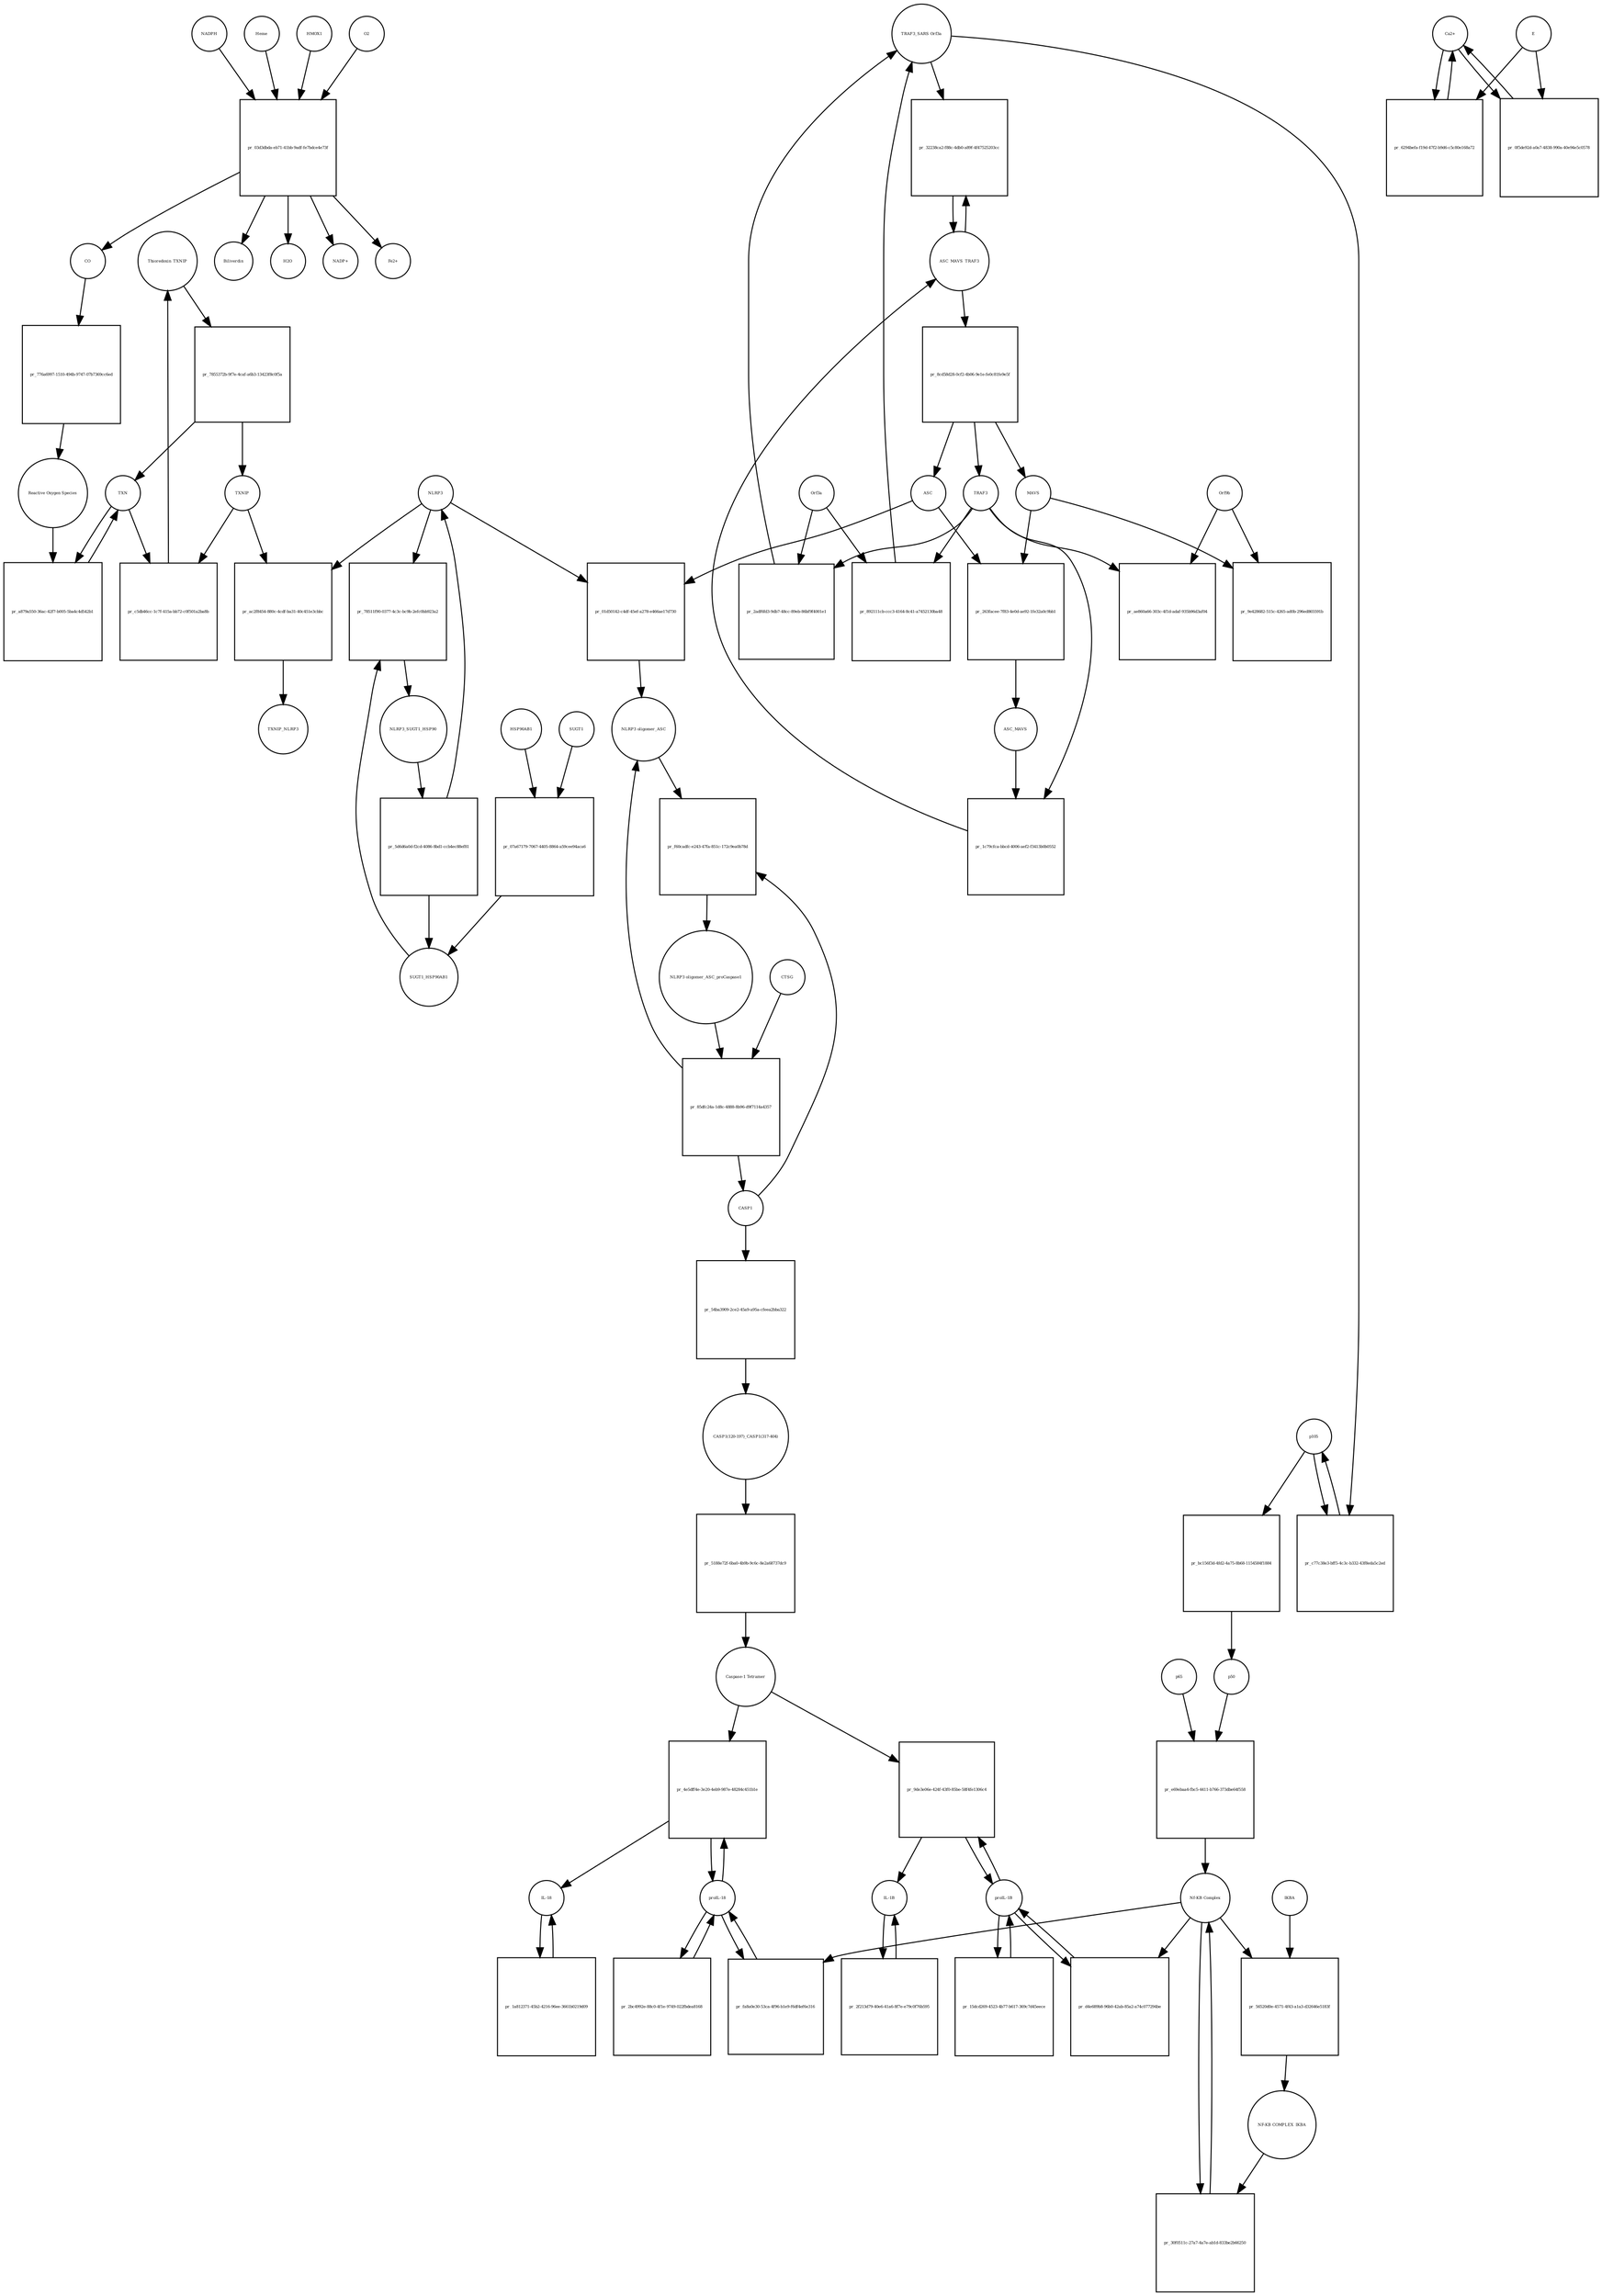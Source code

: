 strict digraph  {
Thioredoxin_TXNIP [annotation="urn_miriam_uniprot_P10599|urn_miriam_uniprot_Q9H3M7", bipartite=0, cls=complex, fontsize=4, label=Thioredoxin_TXNIP, shape=circle];
"pr_7855372b-9f7e-4caf-a6b3-13423f8c0f5a" [annotation="", bipartite=1, cls=process, fontsize=4, label="pr_7855372b-9f7e-4caf-a6b3-13423f8c0f5a", shape=square];
TXNIP [annotation=urn_miriam_uniprot_Q9H3M7, bipartite=0, cls=macromolecule, fontsize=4, label=TXNIP, shape=circle];
TXN [annotation=urn_miriam_uniprot_P10599, bipartite=0, cls=macromolecule, fontsize=4, label=TXN, shape=circle];
"pr_a879a550-36ac-42f7-b005-5ba4c4d542b1" [annotation="", bipartite=1, cls=process, fontsize=4, label="pr_a879a550-36ac-42f7-b005-5ba4c4d542b1", shape=square];
"Reactive Oxygen Species" [annotation="urn_miriam_obo.chebi_CHEBI%3A26523", bipartite=0, cls="simple chemical", fontsize=4, label="Reactive Oxygen Species", shape=circle];
"pr_c5db46cc-1c7f-415a-bb72-c0f501a2ba8b" [annotation="", bipartite=1, cls=process, fontsize=4, label="pr_c5db46cc-1c7f-415a-bb72-c0f501a2ba8b", shape=square];
HSP90AB1 [annotation=urn_miriam_uniprot_P08238, bipartite=0, cls=macromolecule, fontsize=4, label=HSP90AB1, shape=circle];
"pr_07a67179-7067-4405-8864-a59cee94aca6" [annotation="", bipartite=1, cls=process, fontsize=4, label="pr_07a67179-7067-4405-8864-a59cee94aca6", shape=square];
SUGT1 [annotation=urn_miriam_uniprot_Q9Y2Z0, bipartite=0, cls=macromolecule, fontsize=4, label=SUGT1, shape=circle];
SUGT1_HSP90AB1 [annotation="urn_miriam_uniprot_P08238|urn_miriam_uniprot_Q9Y2Z0", bipartite=0, cls=complex, fontsize=4, label=SUGT1_HSP90AB1, shape=circle];
NLRP3 [annotation=urn_miriam_uniprot_Q96P20, bipartite=0, cls=macromolecule, fontsize=4, label=NLRP3, shape=circle];
"pr_ac2f8454-880c-4cdf-ba31-40c451e3cbbc" [annotation="", bipartite=1, cls=process, fontsize=4, label="pr_ac2f8454-880c-4cdf-ba31-40c451e3cbbc", shape=square];
TXNIP_NLRP3 [annotation="urn_miriam_uniprot_Q9H3M7|urn_miriam_uniprot_Q96P20", bipartite=0, cls=complex, fontsize=4, label=TXNIP_NLRP3, shape=circle];
"NLRP3 oligomer_ASC_proCaspase1" [annotation="urn_miriam_uniprot_P29466|urn_miriam_uniprot_Q9ULZ3|urn_miriam_uniprot_Q96P20", bipartite=0, cls=complex, fontsize=4, label="NLRP3 oligomer_ASC_proCaspase1", shape=circle];
"pr_85dfc24a-1d8c-4888-8b96-d9f7114a4357" [annotation="", bipartite=1, cls=process, fontsize=4, label="pr_85dfc24a-1d8c-4888-8b96-d9f7114a4357", shape=square];
CASP1 [annotation=urn_miriam_uniprot_P29466, bipartite=0, cls=macromolecule, fontsize=4, label=CASP1, shape=circle];
CTSG [annotation=urn_miriam_uniprot_P08311, bipartite=0, cls=macromolecule, fontsize=4, label=CTSG, shape=circle];
"NLRP3 oligomer_ASC" [annotation="urn_miriam_uniprot_Q9ULZ3|urn_miriam_uniprot_Q96P20", bipartite=0, cls=complex, fontsize=4, label="NLRP3 oligomer_ASC", shape=circle];
"pr_54ba3909-2ce2-45a9-a95a-cfeea2bba322" [annotation="", bipartite=1, cls=process, fontsize=4, label="pr_54ba3909-2ce2-45a9-a95a-cfeea2bba322", shape=square];
"CASP1(120-197)_CASP1(317-404)" [annotation=urn_miriam_uniprot_P29466, bipartite=0, cls=complex, fontsize=4, label="CASP1(120-197)_CASP1(317-404)", shape=circle];
"pr_5188e72f-6ba0-4b9b-9c6c-8e2a68737dc9" [annotation="", bipartite=1, cls=process, fontsize=4, label="pr_5188e72f-6ba0-4b9b-9c6c-8e2a68737dc9", shape=square];
"Caspase-1 Tetramer" [annotation=urn_miriam_uniprot_P29466, bipartite=0, cls="complex multimer", fontsize=4, label="Caspase-1 Tetramer", shape=circle];
"proIL-1B" [annotation=urn_miriam_uniprot_P01584, bipartite=0, cls=macromolecule, fontsize=4, label="proIL-1B", shape=circle];
"pr_9de3e06e-424f-43f0-85be-58f4fe1306c4" [annotation="", bipartite=1, cls=process, fontsize=4, label="pr_9de3e06e-424f-43f0-85be-58f4fe1306c4", shape=square];
"IL-1B" [annotation=urn_miriam_uniprot_P01584, bipartite=0, cls=macromolecule, fontsize=4, label="IL-1B", shape=circle];
"pr_2f213d79-40e6-41a6-8f7e-e79c0f76b595" [annotation="", bipartite=1, cls="omitted process", fontsize=4, label="pr_2f213d79-40e6-41a6-8f7e-e79c0f76b595", shape=square];
"proIL-18" [annotation=urn_miriam_uniprot_Q14116, bipartite=0, cls=macromolecule, fontsize=4, label="proIL-18", shape=circle];
"pr_4e5dff4e-3e20-4eb9-987e-48284c451b1e" [annotation="", bipartite=1, cls=process, fontsize=4, label="pr_4e5dff4e-3e20-4eb9-987e-48284c451b1e", shape=square];
"IL-18" [annotation=urn_miriam_uniprot_Q14116, bipartite=0, cls=macromolecule, fontsize=4, label="IL-18", shape=circle];
"pr_1a812371-45b2-4216-96ee-3661b0219d09" [annotation="", bipartite=1, cls="omitted process", fontsize=4, label="pr_1a812371-45b2-4216-96ee-3661b0219d09", shape=square];
"pr_f60cadfc-e243-47fa-851c-172c9ea0b78d" [annotation="", bipartite=1, cls=process, fontsize=4, label="pr_f60cadfc-e243-47fa-851c-172c9ea0b78d", shape=square];
"pr_d4e689b8-96b0-42ab-85a2-a74c077294be" [annotation="", bipartite=1, cls=process, fontsize=4, label="pr_d4e689b8-96b0-42ab-85a2-a74c077294be", shape=square];
"Nf-KB Complex" [annotation="urn_miriam_uniprot_P19838|urn_miriam_uniprot_Q00653", bipartite=0, cls=complex, fontsize=4, label="Nf-KB Complex", shape=circle];
"pr_fa8a0e30-53ca-4f96-b1e9-f6df4ef6e316" [annotation="", bipartite=1, cls=process, fontsize=4, label="pr_fa8a0e30-53ca-4f96-b1e9-f6df4ef6e316", shape=square];
p50 [annotation=urn_miriam_uniprot_P19838, bipartite=0, cls=macromolecule, fontsize=4, label=p50, shape=circle];
"pr_e69ebaa4-fbc5-4411-b766-373dbe64f558" [annotation="", bipartite=1, cls=process, fontsize=4, label="pr_e69ebaa4-fbc5-4411-b766-373dbe64f558", shape=square];
p65 [annotation=urn_miriam_uniprot_Q00653, bipartite=0, cls=macromolecule, fontsize=4, label=p65, shape=circle];
Orf3a [annotation="urn_miriam_uniprot_P59632|urn_miriam_taxonomy_694009", bipartite=0, cls=macromolecule, fontsize=4, label=Orf3a, shape=circle];
"pr_892111cb-ccc3-4164-8c41-a7452130ba48" [annotation="", bipartite=1, cls=process, fontsize=4, label="pr_892111cb-ccc3-4164-8c41-a7452130ba48", shape=square];
TRAF3 [annotation=urn_miriam_uniprot_Q13114, bipartite=0, cls=macromolecule, fontsize=4, label=TRAF3, shape=circle];
"TRAF3_SARS Orf3a" [annotation="urn_miriam_uniprot_P59632|urn_miriam_uniprot_Q13114|urn_miriam_taxonomy_694009", bipartite=0, cls=complex, fontsize=4, label="TRAF3_SARS Orf3a", shape=circle];
p105 [annotation=urn_miriam_uniprot_P19838, bipartite=0, cls=macromolecule, fontsize=4, label=p105, shape=circle];
"pr_bc156f3d-4fd2-4a75-8b68-1154584f1884" [annotation="", bipartite=1, cls="omitted process", fontsize=4, label="pr_bc156f3d-4fd2-4a75-8b68-1154584f1884", shape=square];
ASC [annotation=urn_miriam_uniprot_Q9ULZ3, bipartite=0, cls=macromolecule, fontsize=4, label=ASC, shape=circle];
"pr_01d50142-c4df-45ef-a278-e466ae17d730" [annotation="", bipartite=1, cls=process, fontsize=4, label="pr_01d50142-c4df-45ef-a278-e466ae17d730", shape=square];
IKBA [annotation="", bipartite=0, cls=macromolecule, fontsize=4, label=IKBA, shape=circle];
"pr_56520d0e-4571-4f43-a1a3-d32646e5183f" [annotation="", bipartite=1, cls=process, fontsize=4, label="pr_56520d0e-4571-4f43-a1a3-d32646e5183f", shape=square];
"NF-KB COMPLEX_IKBA" [annotation=urn_miriam_uniprot_P19838, bipartite=0, cls=complex, fontsize=4, label="NF-KB COMPLEX_IKBA", shape=circle];
"pr_30f0511c-27a7-4a7e-ab1d-833be2b66250" [annotation="", bipartite=1, cls=process, fontsize=4, label="pr_30f0511c-27a7-4a7e-ab1d-833be2b66250", shape=square];
NLRP3_SUGT1_HSP90 [annotation="urn_miriam_uniprot_P08238|urn_miriam_uniprot_Q96P20|urn_miriam_uniprot_Q9Y2Z0", bipartite=0, cls=complex, fontsize=4, label=NLRP3_SUGT1_HSP90, shape=circle];
"pr_5d6d6a0d-f2cd-4086-8bd1-ccb4ec88ef81" [annotation="", bipartite=1, cls="omitted process", fontsize=4, label="pr_5d6d6a0d-f2cd-4086-8bd1-ccb4ec88ef81", shape=square];
"pr_263facee-7f83-4e0d-ae92-1fe32a0c9bb1" [annotation="", bipartite=1, cls=process, fontsize=4, label="pr_263facee-7f83-4e0d-ae92-1fe32a0c9bb1", shape=square];
ASC_MAVS [annotation=urn_miriam_uniprot_Q9ULZ3, bipartite=0, cls=complex, fontsize=4, label=ASC_MAVS, shape=circle];
MAVS [annotation=urn_miriam_uniprot_Q7Z434, bipartite=0, cls=macromolecule, fontsize=4, label=MAVS, shape=circle];
"pr_1c79cfca-bbcd-4006-aef2-f3413b0b0552" [annotation="", bipartite=1, cls=process, fontsize=4, label="pr_1c79cfca-bbcd-4006-aef2-f3413b0b0552", shape=square];
ASC_MAVS_TRAF3 [annotation="urn_miriam_pubmed_25847972|urn_miriam_uniprot_Q9ULZ3|urn_miriam_uniprot_Q13114", bipartite=0, cls=complex, fontsize=4, label=ASC_MAVS_TRAF3, shape=circle];
"pr_8cd58d28-0cf2-4b06-9e1e-fe0c81fe9e5f" [annotation="", bipartite=1, cls=process, fontsize=4, label="pr_8cd58d28-0cf2-4b06-9e1e-fe0c81fe9e5f", shape=square];
"pr_32238ca2-f88c-4db0-a89f-4f47525203cc" [annotation="", bipartite=1, cls="omitted process", fontsize=4, label="pr_32238ca2-f88c-4db0-a89f-4f47525203cc", shape=square];
"pr_78511f90-0377-4c3c-bc9b-2efc0bb923a2" [annotation="", bipartite=1, cls=process, fontsize=4, label="pr_78511f90-0377-4c3c-bc9b-2efc0bb923a2", shape=square];
"pr_15dcd269-4523-4b77-b617-369c7d45eece" [annotation="", bipartite=1, cls=process, fontsize=4, label="pr_15dcd269-4523-4b77-b617-369c7d45eece", shape=square];
"pr_2bc4992e-88c0-4f1e-9749-022fbdea8168" [annotation="", bipartite=1, cls=process, fontsize=4, label="pr_2bc4992e-88c0-4f1e-9749-022fbdea8168", shape=square];
"Ca2+" [annotation="urn_miriam_obo.chebi_CHEBI%3A29108", bipartite=0, cls="simple chemical", fontsize=4, label="Ca2+", shape=circle];
"pr_6294befa-f19d-47f2-b9d6-c5c80e168a72" [annotation="", bipartite=1, cls=process, fontsize=4, label="pr_6294befa-f19d-47f2-b9d6-c5c80e168a72", shape=square];
E [annotation="urn_miriam_uniprot_P59637|urn_miriam_taxonomy_694009", bipartite=0, cls=macromolecule, fontsize=4, label=E, shape=circle];
"pr_0f5de92d-a0a7-4838-990a-40e94e5c0578" [annotation="", bipartite=1, cls=process, fontsize=4, label="pr_0f5de92d-a0a7-4838-990a-40e94e5c0578", shape=square];
"pr_2adf6fd3-9db7-48cc-89eb-86bf9f4001e1" [annotation="", bipartite=1, cls=process, fontsize=4, label="pr_2adf6fd3-9db7-48cc-89eb-86bf9f4001e1", shape=square];
"pr_c77c38e3-bff5-4c3c-b332-43f8eda5c2ed" [annotation="", bipartite=1, cls="omitted process", fontsize=4, label="pr_c77c38e3-bff5-4c3c-b332-43f8eda5c2ed", shape=square];
Heme [annotation="urn_miriam_obo.chebi_CHEBI%3A30413", bipartite=0, cls="simple chemical", fontsize=4, label=Heme, shape=circle];
"pr_03d3dbda-eb71-41bb-9adf-fe7bdce4e73f" [annotation="", bipartite=1, cls=process, fontsize=4, label="pr_03d3dbda-eb71-41bb-9adf-fe7bdce4e73f", shape=square];
Biliverdin [annotation="urn_miriam_obo.chebi_CHEBI%3A17033", bipartite=0, cls="simple chemical", fontsize=4, label=Biliverdin, shape=circle];
HMOX1 [annotation=urn_miriam_uniprot_P09601, bipartite=0, cls=macromolecule, fontsize=4, label=HMOX1, shape=circle];
O2 [annotation="urn_miriam_obo.chebi_CHEBI%3A15379", bipartite=0, cls="simple chemical", fontsize=4, label=O2, shape=circle];
NADPH [annotation="urn_miriam_obo.chebi_CHEBI%3A16474", bipartite=0, cls="simple chemical", fontsize=4, label=NADPH, shape=circle];
H2O [annotation="urn_miriam_obo.chebi_CHEBI%3A15377", bipartite=0, cls="simple chemical", fontsize=4, label=H2O, shape=circle];
"NADP+" [annotation="urn_miriam_obo.chebi_CHEBI%3A18009", bipartite=0, cls="simple chemical", fontsize=4, label="NADP+", shape=circle];
CO [annotation="urn_miriam_obo.chebi_CHEBI%3A17245", bipartite=0, cls="simple chemical", fontsize=4, label=CO, shape=circle];
"Fe2+" [annotation="urn_miriam_obo.chebi_CHEBI%3A29033", bipartite=0, cls="simple chemical", fontsize=4, label="Fe2+", shape=circle];
"pr_776a6997-1510-494b-9747-07b7369cc6ed" [annotation="", bipartite=1, cls=process, fontsize=4, label="pr_776a6997-1510-494b-9747-07b7369cc6ed", shape=square];
"pr_9e428682-515c-4265-ad0b-296ed865591b" [annotation="", bipartite=1, cls=process, fontsize=4, label="pr_9e428682-515c-4265-ad0b-296ed865591b", shape=square];
Orf9b [annotation="urn_miriam_taxonomy_694009|urn_miriam_uniprot_P59636", bipartite=0, cls=macromolecule, fontsize=4, label=Orf9b, shape=circle];
"pr_ae860a66-303c-4f1d-adaf-935b96d3af04" [annotation="", bipartite=1, cls=process, fontsize=4, label="pr_ae860a66-303c-4f1d-adaf-935b96d3af04", shape=square];
Thioredoxin_TXNIP -> "pr_7855372b-9f7e-4caf-a6b3-13423f8c0f5a"  [annotation="", interaction_type=consumption];
"pr_7855372b-9f7e-4caf-a6b3-13423f8c0f5a" -> TXNIP  [annotation="", interaction_type=production];
"pr_7855372b-9f7e-4caf-a6b3-13423f8c0f5a" -> TXN  [annotation="", interaction_type=production];
TXNIP -> "pr_c5db46cc-1c7f-415a-bb72-c0f501a2ba8b"  [annotation="", interaction_type=consumption];
TXNIP -> "pr_ac2f8454-880c-4cdf-ba31-40c451e3cbbc"  [annotation="", interaction_type=consumption];
TXN -> "pr_a879a550-36ac-42f7-b005-5ba4c4d542b1"  [annotation="", interaction_type=consumption];
TXN -> "pr_c5db46cc-1c7f-415a-bb72-c0f501a2ba8b"  [annotation="", interaction_type=consumption];
"pr_a879a550-36ac-42f7-b005-5ba4c4d542b1" -> TXN  [annotation="", interaction_type=production];
"Reactive Oxygen Species" -> "pr_a879a550-36ac-42f7-b005-5ba4c4d542b1"  [annotation="", interaction_type="necessary stimulation"];
"pr_c5db46cc-1c7f-415a-bb72-c0f501a2ba8b" -> Thioredoxin_TXNIP  [annotation="", interaction_type=production];
HSP90AB1 -> "pr_07a67179-7067-4405-8864-a59cee94aca6"  [annotation="", interaction_type=consumption];
"pr_07a67179-7067-4405-8864-a59cee94aca6" -> SUGT1_HSP90AB1  [annotation="", interaction_type=production];
SUGT1 -> "pr_07a67179-7067-4405-8864-a59cee94aca6"  [annotation="", interaction_type=consumption];
SUGT1_HSP90AB1 -> "pr_78511f90-0377-4c3c-bc9b-2efc0bb923a2"  [annotation="", interaction_type=consumption];
NLRP3 -> "pr_ac2f8454-880c-4cdf-ba31-40c451e3cbbc"  [annotation="", interaction_type=consumption];
NLRP3 -> "pr_01d50142-c4df-45ef-a278-e466ae17d730"  [annotation="", interaction_type=consumption];
NLRP3 -> "pr_78511f90-0377-4c3c-bc9b-2efc0bb923a2"  [annotation="", interaction_type=consumption];
"pr_ac2f8454-880c-4cdf-ba31-40c451e3cbbc" -> TXNIP_NLRP3  [annotation="", interaction_type=production];
"NLRP3 oligomer_ASC_proCaspase1" -> "pr_85dfc24a-1d8c-4888-8b96-d9f7114a4357"  [annotation="", interaction_type=consumption];
"pr_85dfc24a-1d8c-4888-8b96-d9f7114a4357" -> CASP1  [annotation="", interaction_type=production];
"pr_85dfc24a-1d8c-4888-8b96-d9f7114a4357" -> "NLRP3 oligomer_ASC"  [annotation="", interaction_type=production];
CASP1 -> "pr_54ba3909-2ce2-45a9-a95a-cfeea2bba322"  [annotation="", interaction_type=consumption];
CASP1 -> "pr_f60cadfc-e243-47fa-851c-172c9ea0b78d"  [annotation="", interaction_type=consumption];
CTSG -> "pr_85dfc24a-1d8c-4888-8b96-d9f7114a4357"  [annotation="", interaction_type=catalysis];
"NLRP3 oligomer_ASC" -> "pr_f60cadfc-e243-47fa-851c-172c9ea0b78d"  [annotation="", interaction_type=consumption];
"pr_54ba3909-2ce2-45a9-a95a-cfeea2bba322" -> "CASP1(120-197)_CASP1(317-404)"  [annotation="", interaction_type=production];
"CASP1(120-197)_CASP1(317-404)" -> "pr_5188e72f-6ba0-4b9b-9c6c-8e2a68737dc9"  [annotation="", interaction_type=consumption];
"pr_5188e72f-6ba0-4b9b-9c6c-8e2a68737dc9" -> "Caspase-1 Tetramer"  [annotation="", interaction_type=production];
"Caspase-1 Tetramer" -> "pr_9de3e06e-424f-43f0-85be-58f4fe1306c4"  [annotation="", interaction_type=catalysis];
"Caspase-1 Tetramer" -> "pr_4e5dff4e-3e20-4eb9-987e-48284c451b1e"  [annotation="", interaction_type=catalysis];
"proIL-1B" -> "pr_9de3e06e-424f-43f0-85be-58f4fe1306c4"  [annotation="", interaction_type=consumption];
"proIL-1B" -> "pr_d4e689b8-96b0-42ab-85a2-a74c077294be"  [annotation="", interaction_type=consumption];
"proIL-1B" -> "pr_15dcd269-4523-4b77-b617-369c7d45eece"  [annotation="", interaction_type=consumption];
"pr_9de3e06e-424f-43f0-85be-58f4fe1306c4" -> "IL-1B"  [annotation="", interaction_type=production];
"pr_9de3e06e-424f-43f0-85be-58f4fe1306c4" -> "proIL-1B"  [annotation="", interaction_type=production];
"IL-1B" -> "pr_2f213d79-40e6-41a6-8f7e-e79c0f76b595"  [annotation="", interaction_type=consumption];
"pr_2f213d79-40e6-41a6-8f7e-e79c0f76b595" -> "IL-1B"  [annotation="", interaction_type=production];
"proIL-18" -> "pr_4e5dff4e-3e20-4eb9-987e-48284c451b1e"  [annotation="", interaction_type=consumption];
"proIL-18" -> "pr_fa8a0e30-53ca-4f96-b1e9-f6df4ef6e316"  [annotation="", interaction_type=consumption];
"proIL-18" -> "pr_2bc4992e-88c0-4f1e-9749-022fbdea8168"  [annotation="", interaction_type=consumption];
"pr_4e5dff4e-3e20-4eb9-987e-48284c451b1e" -> "IL-18"  [annotation="", interaction_type=production];
"pr_4e5dff4e-3e20-4eb9-987e-48284c451b1e" -> "proIL-18"  [annotation="", interaction_type=production];
"IL-18" -> "pr_1a812371-45b2-4216-96ee-3661b0219d09"  [annotation="", interaction_type=consumption];
"pr_1a812371-45b2-4216-96ee-3661b0219d09" -> "IL-18"  [annotation="", interaction_type=production];
"pr_f60cadfc-e243-47fa-851c-172c9ea0b78d" -> "NLRP3 oligomer_ASC_proCaspase1"  [annotation="", interaction_type=production];
"pr_d4e689b8-96b0-42ab-85a2-a74c077294be" -> "proIL-1B"  [annotation="", interaction_type=production];
"Nf-KB Complex" -> "pr_d4e689b8-96b0-42ab-85a2-a74c077294be"  [annotation=urn_miriam_pubmed_31034780, interaction_type=catalysis];
"Nf-KB Complex" -> "pr_fa8a0e30-53ca-4f96-b1e9-f6df4ef6e316"  [annotation=urn_miriam_pubmed_31034780, interaction_type=catalysis];
"Nf-KB Complex" -> "pr_56520d0e-4571-4f43-a1a3-d32646e5183f"  [annotation="", interaction_type=consumption];
"Nf-KB Complex" -> "pr_30f0511c-27a7-4a7e-ab1d-833be2b66250"  [annotation="", interaction_type=consumption];
"pr_fa8a0e30-53ca-4f96-b1e9-f6df4ef6e316" -> "proIL-18"  [annotation="", interaction_type=production];
p50 -> "pr_e69ebaa4-fbc5-4411-b766-373dbe64f558"  [annotation="", interaction_type=consumption];
"pr_e69ebaa4-fbc5-4411-b766-373dbe64f558" -> "Nf-KB Complex"  [annotation="", interaction_type=production];
p65 -> "pr_e69ebaa4-fbc5-4411-b766-373dbe64f558"  [annotation="", interaction_type=consumption];
Orf3a -> "pr_892111cb-ccc3-4164-8c41-a7452130ba48"  [annotation="", interaction_type=consumption];
Orf3a -> "pr_2adf6fd3-9db7-48cc-89eb-86bf9f4001e1"  [annotation="", interaction_type=consumption];
"pr_892111cb-ccc3-4164-8c41-a7452130ba48" -> "TRAF3_SARS Orf3a"  [annotation="", interaction_type=production];
TRAF3 -> "pr_892111cb-ccc3-4164-8c41-a7452130ba48"  [annotation="", interaction_type=consumption];
TRAF3 -> "pr_1c79cfca-bbcd-4006-aef2-f3413b0b0552"  [annotation="", interaction_type=consumption];
TRAF3 -> "pr_2adf6fd3-9db7-48cc-89eb-86bf9f4001e1"  [annotation="", interaction_type=consumption];
TRAF3 -> "pr_ae860a66-303c-4f1d-adaf-935b96d3af04"  [annotation="", interaction_type=consumption];
"TRAF3_SARS Orf3a" -> "pr_32238ca2-f88c-4db0-a89f-4f47525203cc"  [annotation="urn_miriam_pubmed_25847972|urn_miriam_pubmed_31034780|urn_miriam_taxonomy_9606", interaction_type=catalysis];
"TRAF3_SARS Orf3a" -> "pr_c77c38e3-bff5-4c3c-b332-43f8eda5c2ed"  [annotation="urn_miriam_pubmed_31034780|urn_miriam_taxonomy_9606", interaction_type=catalysis];
p105 -> "pr_bc156f3d-4fd2-4a75-8b68-1154584f1884"  [annotation="", interaction_type=consumption];
p105 -> "pr_c77c38e3-bff5-4c3c-b332-43f8eda5c2ed"  [annotation="", interaction_type=consumption];
"pr_bc156f3d-4fd2-4a75-8b68-1154584f1884" -> p50  [annotation="", interaction_type=production];
ASC -> "pr_01d50142-c4df-45ef-a278-e466ae17d730"  [annotation="", interaction_type=consumption];
ASC -> "pr_263facee-7f83-4e0d-ae92-1fe32a0c9bb1"  [annotation="", interaction_type=consumption];
"pr_01d50142-c4df-45ef-a278-e466ae17d730" -> "NLRP3 oligomer_ASC"  [annotation="", interaction_type=production];
IKBA -> "pr_56520d0e-4571-4f43-a1a3-d32646e5183f"  [annotation="", interaction_type=consumption];
"pr_56520d0e-4571-4f43-a1a3-d32646e5183f" -> "NF-KB COMPLEX_IKBA"  [annotation="", interaction_type=production];
"NF-KB COMPLEX_IKBA" -> "pr_30f0511c-27a7-4a7e-ab1d-833be2b66250"  [annotation="", interaction_type=inhibition];
"pr_30f0511c-27a7-4a7e-ab1d-833be2b66250" -> "Nf-KB Complex"  [annotation="", interaction_type=production];
NLRP3_SUGT1_HSP90 -> "pr_5d6d6a0d-f2cd-4086-8bd1-ccb4ec88ef81"  [annotation="", interaction_type=consumption];
"pr_5d6d6a0d-f2cd-4086-8bd1-ccb4ec88ef81" -> NLRP3  [annotation="", interaction_type=production];
"pr_5d6d6a0d-f2cd-4086-8bd1-ccb4ec88ef81" -> SUGT1_HSP90AB1  [annotation="", interaction_type=production];
"pr_263facee-7f83-4e0d-ae92-1fe32a0c9bb1" -> ASC_MAVS  [annotation="", interaction_type=production];
ASC_MAVS -> "pr_1c79cfca-bbcd-4006-aef2-f3413b0b0552"  [annotation="", interaction_type=consumption];
MAVS -> "pr_263facee-7f83-4e0d-ae92-1fe32a0c9bb1"  [annotation="", interaction_type=consumption];
MAVS -> "pr_9e428682-515c-4265-ad0b-296ed865591b"  [annotation="", interaction_type=consumption];
"pr_1c79cfca-bbcd-4006-aef2-f3413b0b0552" -> ASC_MAVS_TRAF3  [annotation="", interaction_type=production];
ASC_MAVS_TRAF3 -> "pr_8cd58d28-0cf2-4b06-9e1e-fe0c81fe9e5f"  [annotation="", interaction_type=consumption];
ASC_MAVS_TRAF3 -> "pr_32238ca2-f88c-4db0-a89f-4f47525203cc"  [annotation="", interaction_type=consumption];
"pr_8cd58d28-0cf2-4b06-9e1e-fe0c81fe9e5f" -> ASC  [annotation="", interaction_type=production];
"pr_8cd58d28-0cf2-4b06-9e1e-fe0c81fe9e5f" -> TRAF3  [annotation="", interaction_type=production];
"pr_8cd58d28-0cf2-4b06-9e1e-fe0c81fe9e5f" -> MAVS  [annotation="", interaction_type=production];
"pr_32238ca2-f88c-4db0-a89f-4f47525203cc" -> ASC_MAVS_TRAF3  [annotation="", interaction_type=production];
"pr_78511f90-0377-4c3c-bc9b-2efc0bb923a2" -> NLRP3_SUGT1_HSP90  [annotation="", interaction_type=production];
"pr_15dcd269-4523-4b77-b617-369c7d45eece" -> "proIL-1B"  [annotation="", interaction_type=production];
"pr_2bc4992e-88c0-4f1e-9749-022fbdea8168" -> "proIL-18"  [annotation="", interaction_type=production];
"Ca2+" -> "pr_6294befa-f19d-47f2-b9d6-c5c80e168a72"  [annotation="", interaction_type=consumption];
"Ca2+" -> "pr_0f5de92d-a0a7-4838-990a-40e94e5c0578"  [annotation="", interaction_type=consumption];
"pr_6294befa-f19d-47f2-b9d6-c5c80e168a72" -> "Ca2+"  [annotation="", interaction_type=production];
E -> "pr_6294befa-f19d-47f2-b9d6-c5c80e168a72"  [annotation="urn_miriam_pubmed_26331680|urn_miriam_doi_10.1016%2Fj.bbrc.2020.05.206|urn_miriam_taxonomy_392815", interaction_type=catalysis];
E -> "pr_0f5de92d-a0a7-4838-990a-40e94e5c0578"  [annotation="urn_miriam_pubmed_26331680|urn_miriam_doi_10.1016%2Fj.bbrc.2020.05.206|urn_miriam_taxonomy_392815", interaction_type=catalysis];
"pr_0f5de92d-a0a7-4838-990a-40e94e5c0578" -> "Ca2+"  [annotation="", interaction_type=production];
"pr_2adf6fd3-9db7-48cc-89eb-86bf9f4001e1" -> "TRAF3_SARS Orf3a"  [annotation="", interaction_type=production];
"pr_c77c38e3-bff5-4c3c-b332-43f8eda5c2ed" -> p105  [annotation="", interaction_type=production];
Heme -> "pr_03d3dbda-eb71-41bb-9adf-fe7bdce4e73f"  [annotation="", interaction_type=consumption];
"pr_03d3dbda-eb71-41bb-9adf-fe7bdce4e73f" -> Biliverdin  [annotation="", interaction_type=production];
"pr_03d3dbda-eb71-41bb-9adf-fe7bdce4e73f" -> H2O  [annotation="", interaction_type=production];
"pr_03d3dbda-eb71-41bb-9adf-fe7bdce4e73f" -> "NADP+"  [annotation="", interaction_type=production];
"pr_03d3dbda-eb71-41bb-9adf-fe7bdce4e73f" -> CO  [annotation="", interaction_type=production];
"pr_03d3dbda-eb71-41bb-9adf-fe7bdce4e73f" -> "Fe2+"  [annotation="", interaction_type=production];
HMOX1 -> "pr_03d3dbda-eb71-41bb-9adf-fe7bdce4e73f"  [annotation="", interaction_type=catalysis];
O2 -> "pr_03d3dbda-eb71-41bb-9adf-fe7bdce4e73f"  [annotation="", interaction_type=consumption];
NADPH -> "pr_03d3dbda-eb71-41bb-9adf-fe7bdce4e73f"  [annotation="", interaction_type=consumption];
CO -> "pr_776a6997-1510-494b-9747-07b7369cc6ed"  [annotation="urn_miriam_pubmed_28356568|urn_miriam_pubmed_25770182", interaction_type=inhibition];
"pr_776a6997-1510-494b-9747-07b7369cc6ed" -> "Reactive Oxygen Species"  [annotation="", interaction_type=production];
Orf9b -> "pr_9e428682-515c-4265-ad0b-296ed865591b"  [annotation="urn_miriam_doi_10.4049%2Fjimmunol.1303196", interaction_type=catalysis];
Orf9b -> "pr_ae860a66-303c-4f1d-adaf-935b96d3af04"  [annotation="urn_miriam_doi_10.4049%2Fjimmunol.1303196", interaction_type=catalysis];
}
